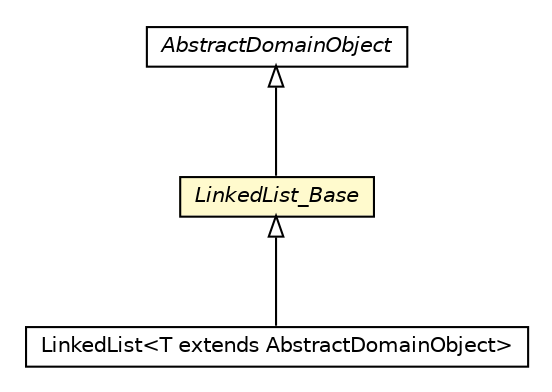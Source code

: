#!/usr/local/bin/dot
#
# Class diagram 
# Generated by UMLGraph version 5.1 (http://www.umlgraph.org/)
#

digraph G {
	edge [fontname="Helvetica",fontsize=10,labelfontname="Helvetica",labelfontsize=10];
	node [fontname="Helvetica",fontsize=10,shape=plaintext];
	nodesep=0.25;
	ranksep=0.5;
	// pt.ist.fenixframework.core.AbstractDomainObject
	c29470 [label=<<table title="pt.ist.fenixframework.core.AbstractDomainObject" border="0" cellborder="1" cellspacing="0" cellpadding="2" port="p" href="../../AbstractDomainObject.html">
		<tr><td><table border="0" cellspacing="0" cellpadding="1">
<tr><td align="center" balign="center"><font face="Helvetica-Oblique"> AbstractDomainObject </font></td></tr>
		</table></td></tr>
		</table>>, fontname="Helvetica", fontcolor="black", fontsize=10.0];
	// pt.ist.fenixframework.core.adt.linkedlist.LinkedList_Base
	c29596 [label=<<table title="pt.ist.fenixframework.core.adt.linkedlist.LinkedList_Base" border="0" cellborder="1" cellspacing="0" cellpadding="2" port="p" bgcolor="lemonChiffon" href="./LinkedList_Base.html">
		<tr><td><table border="0" cellspacing="0" cellpadding="1">
<tr><td align="center" balign="center"><font face="Helvetica-Oblique"> LinkedList_Base </font></td></tr>
		</table></td></tr>
		</table>>, fontname="Helvetica", fontcolor="black", fontsize=10.0];
	// pt.ist.fenixframework.core.adt.linkedlist.LinkedList<T extends pt.ist.fenixframework.core.AbstractDomainObject>
	c29597 [label=<<table title="pt.ist.fenixframework.core.adt.linkedlist.LinkedList" border="0" cellborder="1" cellspacing="0" cellpadding="2" port="p" href="./LinkedList.html">
		<tr><td><table border="0" cellspacing="0" cellpadding="1">
<tr><td align="center" balign="center"> LinkedList&lt;T extends AbstractDomainObject&gt; </td></tr>
		</table></td></tr>
		</table>>, fontname="Helvetica", fontcolor="black", fontsize=10.0];
	//pt.ist.fenixframework.core.adt.linkedlist.LinkedList_Base extends pt.ist.fenixframework.core.AbstractDomainObject
	c29470:p -> c29596:p [dir=back,arrowtail=empty];
	//pt.ist.fenixframework.core.adt.linkedlist.LinkedList<T extends pt.ist.fenixframework.core.AbstractDomainObject> extends pt.ist.fenixframework.core.adt.linkedlist.LinkedList_Base
	c29596:p -> c29597:p [dir=back,arrowtail=empty];
}

